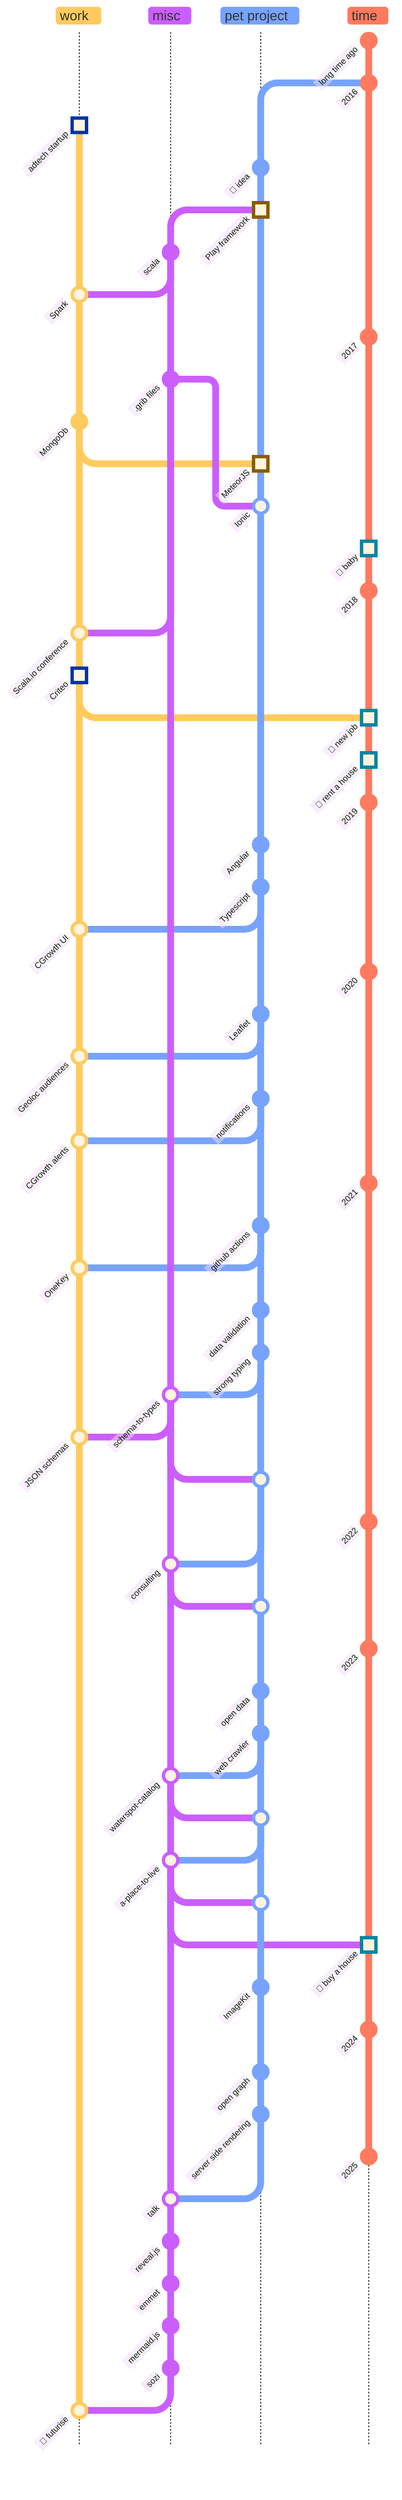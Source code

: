---
config:
  theme: 'base'
  gitGraph:
    mainBranchName: "time"
    mainBranchOrder: 4
    parallelCommits: false
---
gitGraph TB: %%LR:
    branch "work" order:1
    checkout "time"
    commit id:"long time ago"

    %% ------------------------------- 2016
    checkout "time"
    commit id:"2016"
    %% ------------------------------------

    checkout "time"
    checkout "work"
    commit id:"adtech startup" type:HIGHLIGHT

    %% ------------- Start pet project
    checkout "time"
    branch "pet project"  order:3
    checkout "pet project"
    commit id:"🤙 idea"
    commit id:"Play framework" type:HIGHLIGHT
    %% ------------------------------------

    branch "misc" order:2
    checkout "misc"
    commit id:"scala"
    
    checkout "work"
    merge "misc" id:"Spark"

    %% ------------------------------- 2017
    checkout "time"
    commit id:"2017"
    %% ------------------------------------
    
    checkout "misc"
    commit id:".grib files"
    
    checkout "work"
    commit id:"MongoDb"
    
    checkout "pet project"
    merge "work" id:"MeteorJS" type:HIGHLIGHT
    
    merge "misc" id:"Ionic"
    
    %% ------------------------------- Baby
    checkout "time"
    commit id:"👶 baby" type:HIGHLIGHT
    %% ------------------------------------

    %% ------------------------------- 2018
    checkout "time"
    commit id:"2018"
    %% ------------------------------------

    %% --------------------------- Scala.io
    checkout "work"
    merge "misc" id:"Scala.io conference"
    %% ------------------------------------
    
    %% ---------------------------- Start Criteo
    checkout "work"
    commit id:"Criteo" type:HIGHLIGHT
    checkout "time"
    merge "work" id:"👔 new job" type:HIGHLIGHT

    commit id:"🏡 rent a house" type:HIGHLIGHT
    
    %% ------------------------------- 2019
    checkout "time"
    commit id:"2019"
    %% ------------------------------------

    checkout "pet project"
    commit id:"Angular"
    commit id:"Typescript"

    checkout "work"
    merge "pet project" id:"CGrowth UI"

    %% ------------------------------- 2020
    checkout "time"
    commit id:"2020"
    %% ------------------------------------
    
    checkout "pet project"
    commit id:"Leaflet"
    
    checkout "work"
    merge "pet project" id:"Geoloc audiences"

    checkout "pet project"
    commit id:"notifications"

    checkout "work"
    merge "pet project" id:"CGrowth alerts"

%% ------------------------------- 2021
    checkout "time"
    commit id:"2021"
    %% ------------------------------------

    checkout "pet project"
    commit id:"github actions"

    checkout "work"
    merge "pet project" id:"OneKey"


    checkout "pet project"
    commit id:"data validation"
    commit id:"strong typing"


    checkout "misc"
    merge "pet project" id:"schema-to-types"

    checkout "work"
    merge "misc" id:"JSON schemas"
    
    checkout "pet project"
    merge "misc"

    %% ------------------------------- 2022
    checkout "time"
    commit id:"2022"
    %% ------------------------------------
    
    checkout "misc"
    merge "pet project" id:"consulting"

    checkout "pet project"
    merge "misc"

    %% ------------------------------- 2023
    checkout "time"
    commit id:"2023"
    %% ------------------------------------
    
    checkout "pet project"
    commit id:"open data"
    commit id:"web crawler"
    
    checkout "misc"
    merge "pet project" id:"waterspot-catalog"
    checkout "pet project"
    merge "misc"

    %% ---------------------- Place to live
    checkout "misc"
    merge "pet project" id:"a-place-to-live"
    checkout "pet project"
    merge "misc"
    %% ------------------------------------

    checkout "time"
    merge "misc" id:"🏡 buy a house" type:HIGHLIGHT

    checkout "pet project"
    commit id:"ImageKit"

    %% ------------------------------- 2024
    checkout "time"
    commit id:"2024"
    %% ------------------------------------

    checkout "pet project"
    commit id:"open graph"

    checkout "pet project"
    commit id:"server side rendering"

    %% ------------------------------- 2025
    checkout "time"
    commit id:"2025"
    %% ------------------------------------

    checkout "misc"
    merge "pet project" id:"talk"
    commit id:"reveal.js"
    commit id:"emmet"
    commit id:"mermaid.js"
    commit id:"sozi"

    checkout "work"
    merge "misc" id:"🎤 futurise"